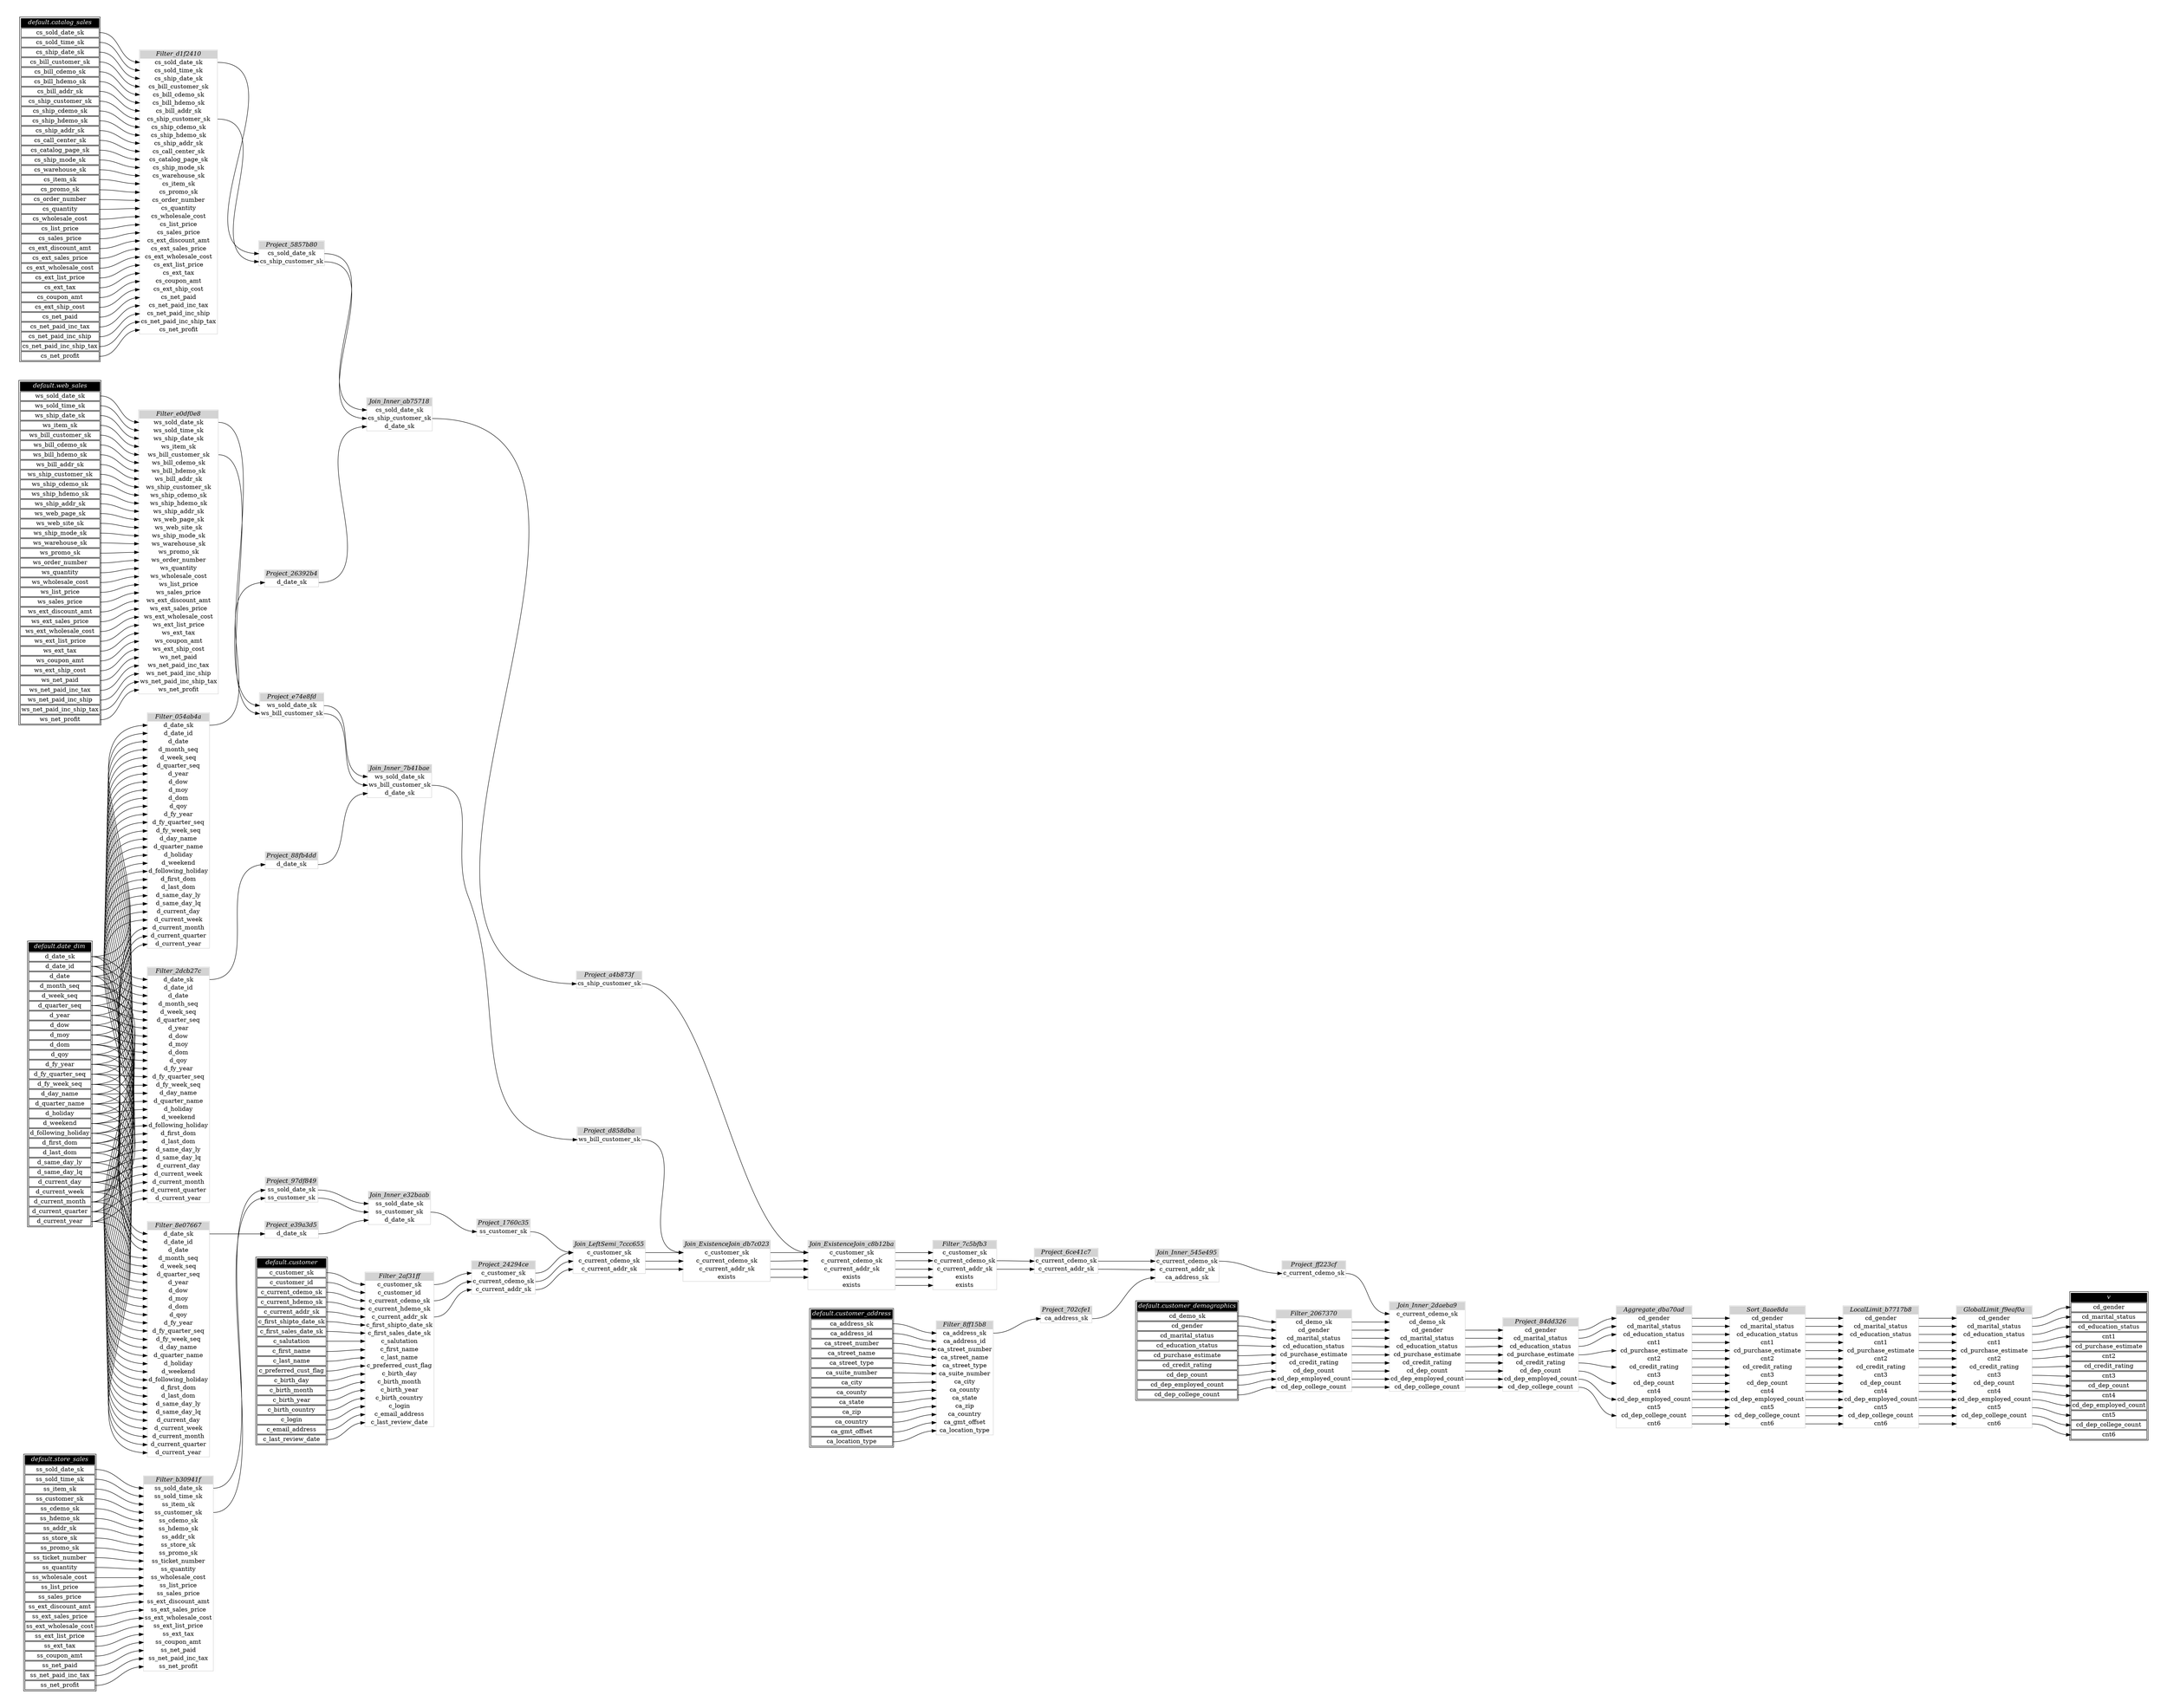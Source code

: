 // Automatically generated by TPCDSFlowTestSuite


digraph {
  graph [pad="0.5" nodesep="0.5" ranksep="1" fontname="Helvetica" rankdir=LR];
  node [shape=plaintext]

  
"Aggregate_dba70ad" [label=<
<table color="lightgray" border="1" cellborder="0" cellspacing="0">
  <tr><td bgcolor="lightgray" port="nodeName"><i>Aggregate_dba70ad</i></td></tr>
  <tr><td port="0">cd_gender</td></tr>
<tr><td port="1">cd_marital_status</td></tr>
<tr><td port="2">cd_education_status</td></tr>
<tr><td port="3">cnt1</td></tr>
<tr><td port="4">cd_purchase_estimate</td></tr>
<tr><td port="5">cnt2</td></tr>
<tr><td port="6">cd_credit_rating</td></tr>
<tr><td port="7">cnt3</td></tr>
<tr><td port="8">cd_dep_count</td></tr>
<tr><td port="9">cnt4</td></tr>
<tr><td port="10">cd_dep_employed_count</td></tr>
<tr><td port="11">cnt5</td></tr>
<tr><td port="12">cd_dep_college_count</td></tr>
<tr><td port="13">cnt6</td></tr>
</table>>];
     

"Filter_054ab4a" [label=<
<table color="lightgray" border="1" cellborder="0" cellspacing="0">
  <tr><td bgcolor="lightgray" port="nodeName"><i>Filter_054ab4a</i></td></tr>
  <tr><td port="0">d_date_sk</td></tr>
<tr><td port="1">d_date_id</td></tr>
<tr><td port="2">d_date</td></tr>
<tr><td port="3">d_month_seq</td></tr>
<tr><td port="4">d_week_seq</td></tr>
<tr><td port="5">d_quarter_seq</td></tr>
<tr><td port="6">d_year</td></tr>
<tr><td port="7">d_dow</td></tr>
<tr><td port="8">d_moy</td></tr>
<tr><td port="9">d_dom</td></tr>
<tr><td port="10">d_qoy</td></tr>
<tr><td port="11">d_fy_year</td></tr>
<tr><td port="12">d_fy_quarter_seq</td></tr>
<tr><td port="13">d_fy_week_seq</td></tr>
<tr><td port="14">d_day_name</td></tr>
<tr><td port="15">d_quarter_name</td></tr>
<tr><td port="16">d_holiday</td></tr>
<tr><td port="17">d_weekend</td></tr>
<tr><td port="18">d_following_holiday</td></tr>
<tr><td port="19">d_first_dom</td></tr>
<tr><td port="20">d_last_dom</td></tr>
<tr><td port="21">d_same_day_ly</td></tr>
<tr><td port="22">d_same_day_lq</td></tr>
<tr><td port="23">d_current_day</td></tr>
<tr><td port="24">d_current_week</td></tr>
<tr><td port="25">d_current_month</td></tr>
<tr><td port="26">d_current_quarter</td></tr>
<tr><td port="27">d_current_year</td></tr>
</table>>];
     

"Filter_2067370" [label=<
<table color="lightgray" border="1" cellborder="0" cellspacing="0">
  <tr><td bgcolor="lightgray" port="nodeName"><i>Filter_2067370</i></td></tr>
  <tr><td port="0">cd_demo_sk</td></tr>
<tr><td port="1">cd_gender</td></tr>
<tr><td port="2">cd_marital_status</td></tr>
<tr><td port="3">cd_education_status</td></tr>
<tr><td port="4">cd_purchase_estimate</td></tr>
<tr><td port="5">cd_credit_rating</td></tr>
<tr><td port="6">cd_dep_count</td></tr>
<tr><td port="7">cd_dep_employed_count</td></tr>
<tr><td port="8">cd_dep_college_count</td></tr>
</table>>];
     

"Filter_2af31ff" [label=<
<table color="lightgray" border="1" cellborder="0" cellspacing="0">
  <tr><td bgcolor="lightgray" port="nodeName"><i>Filter_2af31ff</i></td></tr>
  <tr><td port="0">c_customer_sk</td></tr>
<tr><td port="1">c_customer_id</td></tr>
<tr><td port="2">c_current_cdemo_sk</td></tr>
<tr><td port="3">c_current_hdemo_sk</td></tr>
<tr><td port="4">c_current_addr_sk</td></tr>
<tr><td port="5">c_first_shipto_date_sk</td></tr>
<tr><td port="6">c_first_sales_date_sk</td></tr>
<tr><td port="7">c_salutation</td></tr>
<tr><td port="8">c_first_name</td></tr>
<tr><td port="9">c_last_name</td></tr>
<tr><td port="10">c_preferred_cust_flag</td></tr>
<tr><td port="11">c_birth_day</td></tr>
<tr><td port="12">c_birth_month</td></tr>
<tr><td port="13">c_birth_year</td></tr>
<tr><td port="14">c_birth_country</td></tr>
<tr><td port="15">c_login</td></tr>
<tr><td port="16">c_email_address</td></tr>
<tr><td port="17">c_last_review_date</td></tr>
</table>>];
     

"Filter_2dcb27c" [label=<
<table color="lightgray" border="1" cellborder="0" cellspacing="0">
  <tr><td bgcolor="lightgray" port="nodeName"><i>Filter_2dcb27c</i></td></tr>
  <tr><td port="0">d_date_sk</td></tr>
<tr><td port="1">d_date_id</td></tr>
<tr><td port="2">d_date</td></tr>
<tr><td port="3">d_month_seq</td></tr>
<tr><td port="4">d_week_seq</td></tr>
<tr><td port="5">d_quarter_seq</td></tr>
<tr><td port="6">d_year</td></tr>
<tr><td port="7">d_dow</td></tr>
<tr><td port="8">d_moy</td></tr>
<tr><td port="9">d_dom</td></tr>
<tr><td port="10">d_qoy</td></tr>
<tr><td port="11">d_fy_year</td></tr>
<tr><td port="12">d_fy_quarter_seq</td></tr>
<tr><td port="13">d_fy_week_seq</td></tr>
<tr><td port="14">d_day_name</td></tr>
<tr><td port="15">d_quarter_name</td></tr>
<tr><td port="16">d_holiday</td></tr>
<tr><td port="17">d_weekend</td></tr>
<tr><td port="18">d_following_holiday</td></tr>
<tr><td port="19">d_first_dom</td></tr>
<tr><td port="20">d_last_dom</td></tr>
<tr><td port="21">d_same_day_ly</td></tr>
<tr><td port="22">d_same_day_lq</td></tr>
<tr><td port="23">d_current_day</td></tr>
<tr><td port="24">d_current_week</td></tr>
<tr><td port="25">d_current_month</td></tr>
<tr><td port="26">d_current_quarter</td></tr>
<tr><td port="27">d_current_year</td></tr>
</table>>];
     

"Filter_7c5bfb3" [label=<
<table color="lightgray" border="1" cellborder="0" cellspacing="0">
  <tr><td bgcolor="lightgray" port="nodeName"><i>Filter_7c5bfb3</i></td></tr>
  <tr><td port="0">c_customer_sk</td></tr>
<tr><td port="1">c_current_cdemo_sk</td></tr>
<tr><td port="2">c_current_addr_sk</td></tr>
<tr><td port="3">exists</td></tr>
<tr><td port="4">exists</td></tr>
</table>>];
     

"Filter_8e07667" [label=<
<table color="lightgray" border="1" cellborder="0" cellspacing="0">
  <tr><td bgcolor="lightgray" port="nodeName"><i>Filter_8e07667</i></td></tr>
  <tr><td port="0">d_date_sk</td></tr>
<tr><td port="1">d_date_id</td></tr>
<tr><td port="2">d_date</td></tr>
<tr><td port="3">d_month_seq</td></tr>
<tr><td port="4">d_week_seq</td></tr>
<tr><td port="5">d_quarter_seq</td></tr>
<tr><td port="6">d_year</td></tr>
<tr><td port="7">d_dow</td></tr>
<tr><td port="8">d_moy</td></tr>
<tr><td port="9">d_dom</td></tr>
<tr><td port="10">d_qoy</td></tr>
<tr><td port="11">d_fy_year</td></tr>
<tr><td port="12">d_fy_quarter_seq</td></tr>
<tr><td port="13">d_fy_week_seq</td></tr>
<tr><td port="14">d_day_name</td></tr>
<tr><td port="15">d_quarter_name</td></tr>
<tr><td port="16">d_holiday</td></tr>
<tr><td port="17">d_weekend</td></tr>
<tr><td port="18">d_following_holiday</td></tr>
<tr><td port="19">d_first_dom</td></tr>
<tr><td port="20">d_last_dom</td></tr>
<tr><td port="21">d_same_day_ly</td></tr>
<tr><td port="22">d_same_day_lq</td></tr>
<tr><td port="23">d_current_day</td></tr>
<tr><td port="24">d_current_week</td></tr>
<tr><td port="25">d_current_month</td></tr>
<tr><td port="26">d_current_quarter</td></tr>
<tr><td port="27">d_current_year</td></tr>
</table>>];
     

"Filter_8ff15b8" [label=<
<table color="lightgray" border="1" cellborder="0" cellspacing="0">
  <tr><td bgcolor="lightgray" port="nodeName"><i>Filter_8ff15b8</i></td></tr>
  <tr><td port="0">ca_address_sk</td></tr>
<tr><td port="1">ca_address_id</td></tr>
<tr><td port="2">ca_street_number</td></tr>
<tr><td port="3">ca_street_name</td></tr>
<tr><td port="4">ca_street_type</td></tr>
<tr><td port="5">ca_suite_number</td></tr>
<tr><td port="6">ca_city</td></tr>
<tr><td port="7">ca_county</td></tr>
<tr><td port="8">ca_state</td></tr>
<tr><td port="9">ca_zip</td></tr>
<tr><td port="10">ca_country</td></tr>
<tr><td port="11">ca_gmt_offset</td></tr>
<tr><td port="12">ca_location_type</td></tr>
</table>>];
     

"Filter_b30941f" [label=<
<table color="lightgray" border="1" cellborder="0" cellspacing="0">
  <tr><td bgcolor="lightgray" port="nodeName"><i>Filter_b30941f</i></td></tr>
  <tr><td port="0">ss_sold_date_sk</td></tr>
<tr><td port="1">ss_sold_time_sk</td></tr>
<tr><td port="2">ss_item_sk</td></tr>
<tr><td port="3">ss_customer_sk</td></tr>
<tr><td port="4">ss_cdemo_sk</td></tr>
<tr><td port="5">ss_hdemo_sk</td></tr>
<tr><td port="6">ss_addr_sk</td></tr>
<tr><td port="7">ss_store_sk</td></tr>
<tr><td port="8">ss_promo_sk</td></tr>
<tr><td port="9">ss_ticket_number</td></tr>
<tr><td port="10">ss_quantity</td></tr>
<tr><td port="11">ss_wholesale_cost</td></tr>
<tr><td port="12">ss_list_price</td></tr>
<tr><td port="13">ss_sales_price</td></tr>
<tr><td port="14">ss_ext_discount_amt</td></tr>
<tr><td port="15">ss_ext_sales_price</td></tr>
<tr><td port="16">ss_ext_wholesale_cost</td></tr>
<tr><td port="17">ss_ext_list_price</td></tr>
<tr><td port="18">ss_ext_tax</td></tr>
<tr><td port="19">ss_coupon_amt</td></tr>
<tr><td port="20">ss_net_paid</td></tr>
<tr><td port="21">ss_net_paid_inc_tax</td></tr>
<tr><td port="22">ss_net_profit</td></tr>
</table>>];
     

"Filter_d1f2410" [label=<
<table color="lightgray" border="1" cellborder="0" cellspacing="0">
  <tr><td bgcolor="lightgray" port="nodeName"><i>Filter_d1f2410</i></td></tr>
  <tr><td port="0">cs_sold_date_sk</td></tr>
<tr><td port="1">cs_sold_time_sk</td></tr>
<tr><td port="2">cs_ship_date_sk</td></tr>
<tr><td port="3">cs_bill_customer_sk</td></tr>
<tr><td port="4">cs_bill_cdemo_sk</td></tr>
<tr><td port="5">cs_bill_hdemo_sk</td></tr>
<tr><td port="6">cs_bill_addr_sk</td></tr>
<tr><td port="7">cs_ship_customer_sk</td></tr>
<tr><td port="8">cs_ship_cdemo_sk</td></tr>
<tr><td port="9">cs_ship_hdemo_sk</td></tr>
<tr><td port="10">cs_ship_addr_sk</td></tr>
<tr><td port="11">cs_call_center_sk</td></tr>
<tr><td port="12">cs_catalog_page_sk</td></tr>
<tr><td port="13">cs_ship_mode_sk</td></tr>
<tr><td port="14">cs_warehouse_sk</td></tr>
<tr><td port="15">cs_item_sk</td></tr>
<tr><td port="16">cs_promo_sk</td></tr>
<tr><td port="17">cs_order_number</td></tr>
<tr><td port="18">cs_quantity</td></tr>
<tr><td port="19">cs_wholesale_cost</td></tr>
<tr><td port="20">cs_list_price</td></tr>
<tr><td port="21">cs_sales_price</td></tr>
<tr><td port="22">cs_ext_discount_amt</td></tr>
<tr><td port="23">cs_ext_sales_price</td></tr>
<tr><td port="24">cs_ext_wholesale_cost</td></tr>
<tr><td port="25">cs_ext_list_price</td></tr>
<tr><td port="26">cs_ext_tax</td></tr>
<tr><td port="27">cs_coupon_amt</td></tr>
<tr><td port="28">cs_ext_ship_cost</td></tr>
<tr><td port="29">cs_net_paid</td></tr>
<tr><td port="30">cs_net_paid_inc_tax</td></tr>
<tr><td port="31">cs_net_paid_inc_ship</td></tr>
<tr><td port="32">cs_net_paid_inc_ship_tax</td></tr>
<tr><td port="33">cs_net_profit</td></tr>
</table>>];
     

"Filter_e0df0e8" [label=<
<table color="lightgray" border="1" cellborder="0" cellspacing="0">
  <tr><td bgcolor="lightgray" port="nodeName"><i>Filter_e0df0e8</i></td></tr>
  <tr><td port="0">ws_sold_date_sk</td></tr>
<tr><td port="1">ws_sold_time_sk</td></tr>
<tr><td port="2">ws_ship_date_sk</td></tr>
<tr><td port="3">ws_item_sk</td></tr>
<tr><td port="4">ws_bill_customer_sk</td></tr>
<tr><td port="5">ws_bill_cdemo_sk</td></tr>
<tr><td port="6">ws_bill_hdemo_sk</td></tr>
<tr><td port="7">ws_bill_addr_sk</td></tr>
<tr><td port="8">ws_ship_customer_sk</td></tr>
<tr><td port="9">ws_ship_cdemo_sk</td></tr>
<tr><td port="10">ws_ship_hdemo_sk</td></tr>
<tr><td port="11">ws_ship_addr_sk</td></tr>
<tr><td port="12">ws_web_page_sk</td></tr>
<tr><td port="13">ws_web_site_sk</td></tr>
<tr><td port="14">ws_ship_mode_sk</td></tr>
<tr><td port="15">ws_warehouse_sk</td></tr>
<tr><td port="16">ws_promo_sk</td></tr>
<tr><td port="17">ws_order_number</td></tr>
<tr><td port="18">ws_quantity</td></tr>
<tr><td port="19">ws_wholesale_cost</td></tr>
<tr><td port="20">ws_list_price</td></tr>
<tr><td port="21">ws_sales_price</td></tr>
<tr><td port="22">ws_ext_discount_amt</td></tr>
<tr><td port="23">ws_ext_sales_price</td></tr>
<tr><td port="24">ws_ext_wholesale_cost</td></tr>
<tr><td port="25">ws_ext_list_price</td></tr>
<tr><td port="26">ws_ext_tax</td></tr>
<tr><td port="27">ws_coupon_amt</td></tr>
<tr><td port="28">ws_ext_ship_cost</td></tr>
<tr><td port="29">ws_net_paid</td></tr>
<tr><td port="30">ws_net_paid_inc_tax</td></tr>
<tr><td port="31">ws_net_paid_inc_ship</td></tr>
<tr><td port="32">ws_net_paid_inc_ship_tax</td></tr>
<tr><td port="33">ws_net_profit</td></tr>
</table>>];
     

"GlobalLimit_f9eaf0a" [label=<
<table color="lightgray" border="1" cellborder="0" cellspacing="0">
  <tr><td bgcolor="lightgray" port="nodeName"><i>GlobalLimit_f9eaf0a</i></td></tr>
  <tr><td port="0">cd_gender</td></tr>
<tr><td port="1">cd_marital_status</td></tr>
<tr><td port="2">cd_education_status</td></tr>
<tr><td port="3">cnt1</td></tr>
<tr><td port="4">cd_purchase_estimate</td></tr>
<tr><td port="5">cnt2</td></tr>
<tr><td port="6">cd_credit_rating</td></tr>
<tr><td port="7">cnt3</td></tr>
<tr><td port="8">cd_dep_count</td></tr>
<tr><td port="9">cnt4</td></tr>
<tr><td port="10">cd_dep_employed_count</td></tr>
<tr><td port="11">cnt5</td></tr>
<tr><td port="12">cd_dep_college_count</td></tr>
<tr><td port="13">cnt6</td></tr>
</table>>];
     

"Join_ExistenceJoin_c8b12ba" [label=<
<table color="lightgray" border="1" cellborder="0" cellspacing="0">
  <tr><td bgcolor="lightgray" port="nodeName"><i>Join_ExistenceJoin_c8b12ba</i></td></tr>
  <tr><td port="0">c_customer_sk</td></tr>
<tr><td port="1">c_current_cdemo_sk</td></tr>
<tr><td port="2">c_current_addr_sk</td></tr>
<tr><td port="3">exists</td></tr>
<tr><td port="4">exists</td></tr>
</table>>];
     

"Join_ExistenceJoin_db7c023" [label=<
<table color="lightgray" border="1" cellborder="0" cellspacing="0">
  <tr><td bgcolor="lightgray" port="nodeName"><i>Join_ExistenceJoin_db7c023</i></td></tr>
  <tr><td port="0">c_customer_sk</td></tr>
<tr><td port="1">c_current_cdemo_sk</td></tr>
<tr><td port="2">c_current_addr_sk</td></tr>
<tr><td port="3">exists</td></tr>
</table>>];
     

"Join_Inner_2daeba9" [label=<
<table color="lightgray" border="1" cellborder="0" cellspacing="0">
  <tr><td bgcolor="lightgray" port="nodeName"><i>Join_Inner_2daeba9</i></td></tr>
  <tr><td port="0">c_current_cdemo_sk</td></tr>
<tr><td port="1">cd_demo_sk</td></tr>
<tr><td port="2">cd_gender</td></tr>
<tr><td port="3">cd_marital_status</td></tr>
<tr><td port="4">cd_education_status</td></tr>
<tr><td port="5">cd_purchase_estimate</td></tr>
<tr><td port="6">cd_credit_rating</td></tr>
<tr><td port="7">cd_dep_count</td></tr>
<tr><td port="8">cd_dep_employed_count</td></tr>
<tr><td port="9">cd_dep_college_count</td></tr>
</table>>];
     

"Join_Inner_545e495" [label=<
<table color="lightgray" border="1" cellborder="0" cellspacing="0">
  <tr><td bgcolor="lightgray" port="nodeName"><i>Join_Inner_545e495</i></td></tr>
  <tr><td port="0">c_current_cdemo_sk</td></tr>
<tr><td port="1">c_current_addr_sk</td></tr>
<tr><td port="2">ca_address_sk</td></tr>
</table>>];
     

"Join_Inner_7b41bae" [label=<
<table color="lightgray" border="1" cellborder="0" cellspacing="0">
  <tr><td bgcolor="lightgray" port="nodeName"><i>Join_Inner_7b41bae</i></td></tr>
  <tr><td port="0">ws_sold_date_sk</td></tr>
<tr><td port="1">ws_bill_customer_sk</td></tr>
<tr><td port="2">d_date_sk</td></tr>
</table>>];
     

"Join_Inner_ab75718" [label=<
<table color="lightgray" border="1" cellborder="0" cellspacing="0">
  <tr><td bgcolor="lightgray" port="nodeName"><i>Join_Inner_ab75718</i></td></tr>
  <tr><td port="0">cs_sold_date_sk</td></tr>
<tr><td port="1">cs_ship_customer_sk</td></tr>
<tr><td port="2">d_date_sk</td></tr>
</table>>];
     

"Join_Inner_e32baab" [label=<
<table color="lightgray" border="1" cellborder="0" cellspacing="0">
  <tr><td bgcolor="lightgray" port="nodeName"><i>Join_Inner_e32baab</i></td></tr>
  <tr><td port="0">ss_sold_date_sk</td></tr>
<tr><td port="1">ss_customer_sk</td></tr>
<tr><td port="2">d_date_sk</td></tr>
</table>>];
     

"Join_LeftSemi_7ccc655" [label=<
<table color="lightgray" border="1" cellborder="0" cellspacing="0">
  <tr><td bgcolor="lightgray" port="nodeName"><i>Join_LeftSemi_7ccc655</i></td></tr>
  <tr><td port="0">c_customer_sk</td></tr>
<tr><td port="1">c_current_cdemo_sk</td></tr>
<tr><td port="2">c_current_addr_sk</td></tr>
</table>>];
     

"LocalLimit_b7717b8" [label=<
<table color="lightgray" border="1" cellborder="0" cellspacing="0">
  <tr><td bgcolor="lightgray" port="nodeName"><i>LocalLimit_b7717b8</i></td></tr>
  <tr><td port="0">cd_gender</td></tr>
<tr><td port="1">cd_marital_status</td></tr>
<tr><td port="2">cd_education_status</td></tr>
<tr><td port="3">cnt1</td></tr>
<tr><td port="4">cd_purchase_estimate</td></tr>
<tr><td port="5">cnt2</td></tr>
<tr><td port="6">cd_credit_rating</td></tr>
<tr><td port="7">cnt3</td></tr>
<tr><td port="8">cd_dep_count</td></tr>
<tr><td port="9">cnt4</td></tr>
<tr><td port="10">cd_dep_employed_count</td></tr>
<tr><td port="11">cnt5</td></tr>
<tr><td port="12">cd_dep_college_count</td></tr>
<tr><td port="13">cnt6</td></tr>
</table>>];
     

"Project_1760c35" [label=<
<table color="lightgray" border="1" cellborder="0" cellspacing="0">
  <tr><td bgcolor="lightgray" port="nodeName"><i>Project_1760c35</i></td></tr>
  <tr><td port="0">ss_customer_sk</td></tr>
</table>>];
     

"Project_24294ce" [label=<
<table color="lightgray" border="1" cellborder="0" cellspacing="0">
  <tr><td bgcolor="lightgray" port="nodeName"><i>Project_24294ce</i></td></tr>
  <tr><td port="0">c_customer_sk</td></tr>
<tr><td port="1">c_current_cdemo_sk</td></tr>
<tr><td port="2">c_current_addr_sk</td></tr>
</table>>];
     

"Project_26392b4" [label=<
<table color="lightgray" border="1" cellborder="0" cellspacing="0">
  <tr><td bgcolor="lightgray" port="nodeName"><i>Project_26392b4</i></td></tr>
  <tr><td port="0">d_date_sk</td></tr>
</table>>];
     

"Project_5857b80" [label=<
<table color="lightgray" border="1" cellborder="0" cellspacing="0">
  <tr><td bgcolor="lightgray" port="nodeName"><i>Project_5857b80</i></td></tr>
  <tr><td port="0">cs_sold_date_sk</td></tr>
<tr><td port="1">cs_ship_customer_sk</td></tr>
</table>>];
     

"Project_6ce41c7" [label=<
<table color="lightgray" border="1" cellborder="0" cellspacing="0">
  <tr><td bgcolor="lightgray" port="nodeName"><i>Project_6ce41c7</i></td></tr>
  <tr><td port="0">c_current_cdemo_sk</td></tr>
<tr><td port="1">c_current_addr_sk</td></tr>
</table>>];
     

"Project_702cfe1" [label=<
<table color="lightgray" border="1" cellborder="0" cellspacing="0">
  <tr><td bgcolor="lightgray" port="nodeName"><i>Project_702cfe1</i></td></tr>
  <tr><td port="0">ca_address_sk</td></tr>
</table>>];
     

"Project_84dd326" [label=<
<table color="lightgray" border="1" cellborder="0" cellspacing="0">
  <tr><td bgcolor="lightgray" port="nodeName"><i>Project_84dd326</i></td></tr>
  <tr><td port="0">cd_gender</td></tr>
<tr><td port="1">cd_marital_status</td></tr>
<tr><td port="2">cd_education_status</td></tr>
<tr><td port="3">cd_purchase_estimate</td></tr>
<tr><td port="4">cd_credit_rating</td></tr>
<tr><td port="5">cd_dep_count</td></tr>
<tr><td port="6">cd_dep_employed_count</td></tr>
<tr><td port="7">cd_dep_college_count</td></tr>
</table>>];
     

"Project_88fb4dd" [label=<
<table color="lightgray" border="1" cellborder="0" cellspacing="0">
  <tr><td bgcolor="lightgray" port="nodeName"><i>Project_88fb4dd</i></td></tr>
  <tr><td port="0">d_date_sk</td></tr>
</table>>];
     

"Project_97df849" [label=<
<table color="lightgray" border="1" cellborder="0" cellspacing="0">
  <tr><td bgcolor="lightgray" port="nodeName"><i>Project_97df849</i></td></tr>
  <tr><td port="0">ss_sold_date_sk</td></tr>
<tr><td port="1">ss_customer_sk</td></tr>
</table>>];
     

"Project_a4b873f" [label=<
<table color="lightgray" border="1" cellborder="0" cellspacing="0">
  <tr><td bgcolor="lightgray" port="nodeName"><i>Project_a4b873f</i></td></tr>
  <tr><td port="0">cs_ship_customer_sk</td></tr>
</table>>];
     

"Project_d858dba" [label=<
<table color="lightgray" border="1" cellborder="0" cellspacing="0">
  <tr><td bgcolor="lightgray" port="nodeName"><i>Project_d858dba</i></td></tr>
  <tr><td port="0">ws_bill_customer_sk</td></tr>
</table>>];
     

"Project_e39a3d5" [label=<
<table color="lightgray" border="1" cellborder="0" cellspacing="0">
  <tr><td bgcolor="lightgray" port="nodeName"><i>Project_e39a3d5</i></td></tr>
  <tr><td port="0">d_date_sk</td></tr>
</table>>];
     

"Project_e74e8fd" [label=<
<table color="lightgray" border="1" cellborder="0" cellspacing="0">
  <tr><td bgcolor="lightgray" port="nodeName"><i>Project_e74e8fd</i></td></tr>
  <tr><td port="0">ws_sold_date_sk</td></tr>
<tr><td port="1">ws_bill_customer_sk</td></tr>
</table>>];
     

"Project_ff223cf" [label=<
<table color="lightgray" border="1" cellborder="0" cellspacing="0">
  <tr><td bgcolor="lightgray" port="nodeName"><i>Project_ff223cf</i></td></tr>
  <tr><td port="0">c_current_cdemo_sk</td></tr>
</table>>];
     

"Sort_8aae8da" [label=<
<table color="lightgray" border="1" cellborder="0" cellspacing="0">
  <tr><td bgcolor="lightgray" port="nodeName"><i>Sort_8aae8da</i></td></tr>
  <tr><td port="0">cd_gender</td></tr>
<tr><td port="1">cd_marital_status</td></tr>
<tr><td port="2">cd_education_status</td></tr>
<tr><td port="3">cnt1</td></tr>
<tr><td port="4">cd_purchase_estimate</td></tr>
<tr><td port="5">cnt2</td></tr>
<tr><td port="6">cd_credit_rating</td></tr>
<tr><td port="7">cnt3</td></tr>
<tr><td port="8">cd_dep_count</td></tr>
<tr><td port="9">cnt4</td></tr>
<tr><td port="10">cd_dep_employed_count</td></tr>
<tr><td port="11">cnt5</td></tr>
<tr><td port="12">cd_dep_college_count</td></tr>
<tr><td port="13">cnt6</td></tr>
</table>>];
     

"default.catalog_sales" [color="black" label=<
<table>
  <tr><td bgcolor="black" port="nodeName"><i><font color="white">default.catalog_sales</font></i></td></tr>
  <tr><td port="0">cs_sold_date_sk</td></tr>
<tr><td port="1">cs_sold_time_sk</td></tr>
<tr><td port="2">cs_ship_date_sk</td></tr>
<tr><td port="3">cs_bill_customer_sk</td></tr>
<tr><td port="4">cs_bill_cdemo_sk</td></tr>
<tr><td port="5">cs_bill_hdemo_sk</td></tr>
<tr><td port="6">cs_bill_addr_sk</td></tr>
<tr><td port="7">cs_ship_customer_sk</td></tr>
<tr><td port="8">cs_ship_cdemo_sk</td></tr>
<tr><td port="9">cs_ship_hdemo_sk</td></tr>
<tr><td port="10">cs_ship_addr_sk</td></tr>
<tr><td port="11">cs_call_center_sk</td></tr>
<tr><td port="12">cs_catalog_page_sk</td></tr>
<tr><td port="13">cs_ship_mode_sk</td></tr>
<tr><td port="14">cs_warehouse_sk</td></tr>
<tr><td port="15">cs_item_sk</td></tr>
<tr><td port="16">cs_promo_sk</td></tr>
<tr><td port="17">cs_order_number</td></tr>
<tr><td port="18">cs_quantity</td></tr>
<tr><td port="19">cs_wholesale_cost</td></tr>
<tr><td port="20">cs_list_price</td></tr>
<tr><td port="21">cs_sales_price</td></tr>
<tr><td port="22">cs_ext_discount_amt</td></tr>
<tr><td port="23">cs_ext_sales_price</td></tr>
<tr><td port="24">cs_ext_wholesale_cost</td></tr>
<tr><td port="25">cs_ext_list_price</td></tr>
<tr><td port="26">cs_ext_tax</td></tr>
<tr><td port="27">cs_coupon_amt</td></tr>
<tr><td port="28">cs_ext_ship_cost</td></tr>
<tr><td port="29">cs_net_paid</td></tr>
<tr><td port="30">cs_net_paid_inc_tax</td></tr>
<tr><td port="31">cs_net_paid_inc_ship</td></tr>
<tr><td port="32">cs_net_paid_inc_ship_tax</td></tr>
<tr><td port="33">cs_net_profit</td></tr>
</table>>];
     

"default.customer" [color="black" label=<
<table>
  <tr><td bgcolor="black" port="nodeName"><i><font color="white">default.customer</font></i></td></tr>
  <tr><td port="0">c_customer_sk</td></tr>
<tr><td port="1">c_customer_id</td></tr>
<tr><td port="2">c_current_cdemo_sk</td></tr>
<tr><td port="3">c_current_hdemo_sk</td></tr>
<tr><td port="4">c_current_addr_sk</td></tr>
<tr><td port="5">c_first_shipto_date_sk</td></tr>
<tr><td port="6">c_first_sales_date_sk</td></tr>
<tr><td port="7">c_salutation</td></tr>
<tr><td port="8">c_first_name</td></tr>
<tr><td port="9">c_last_name</td></tr>
<tr><td port="10">c_preferred_cust_flag</td></tr>
<tr><td port="11">c_birth_day</td></tr>
<tr><td port="12">c_birth_month</td></tr>
<tr><td port="13">c_birth_year</td></tr>
<tr><td port="14">c_birth_country</td></tr>
<tr><td port="15">c_login</td></tr>
<tr><td port="16">c_email_address</td></tr>
<tr><td port="17">c_last_review_date</td></tr>
</table>>];
     

"default.customer_address" [color="black" label=<
<table>
  <tr><td bgcolor="black" port="nodeName"><i><font color="white">default.customer_address</font></i></td></tr>
  <tr><td port="0">ca_address_sk</td></tr>
<tr><td port="1">ca_address_id</td></tr>
<tr><td port="2">ca_street_number</td></tr>
<tr><td port="3">ca_street_name</td></tr>
<tr><td port="4">ca_street_type</td></tr>
<tr><td port="5">ca_suite_number</td></tr>
<tr><td port="6">ca_city</td></tr>
<tr><td port="7">ca_county</td></tr>
<tr><td port="8">ca_state</td></tr>
<tr><td port="9">ca_zip</td></tr>
<tr><td port="10">ca_country</td></tr>
<tr><td port="11">ca_gmt_offset</td></tr>
<tr><td port="12">ca_location_type</td></tr>
</table>>];
     

"default.customer_demographics" [color="black" label=<
<table>
  <tr><td bgcolor="black" port="nodeName"><i><font color="white">default.customer_demographics</font></i></td></tr>
  <tr><td port="0">cd_demo_sk</td></tr>
<tr><td port="1">cd_gender</td></tr>
<tr><td port="2">cd_marital_status</td></tr>
<tr><td port="3">cd_education_status</td></tr>
<tr><td port="4">cd_purchase_estimate</td></tr>
<tr><td port="5">cd_credit_rating</td></tr>
<tr><td port="6">cd_dep_count</td></tr>
<tr><td port="7">cd_dep_employed_count</td></tr>
<tr><td port="8">cd_dep_college_count</td></tr>
</table>>];
     

"default.date_dim" [color="black" label=<
<table>
  <tr><td bgcolor="black" port="nodeName"><i><font color="white">default.date_dim</font></i></td></tr>
  <tr><td port="0">d_date_sk</td></tr>
<tr><td port="1">d_date_id</td></tr>
<tr><td port="2">d_date</td></tr>
<tr><td port="3">d_month_seq</td></tr>
<tr><td port="4">d_week_seq</td></tr>
<tr><td port="5">d_quarter_seq</td></tr>
<tr><td port="6">d_year</td></tr>
<tr><td port="7">d_dow</td></tr>
<tr><td port="8">d_moy</td></tr>
<tr><td port="9">d_dom</td></tr>
<tr><td port="10">d_qoy</td></tr>
<tr><td port="11">d_fy_year</td></tr>
<tr><td port="12">d_fy_quarter_seq</td></tr>
<tr><td port="13">d_fy_week_seq</td></tr>
<tr><td port="14">d_day_name</td></tr>
<tr><td port="15">d_quarter_name</td></tr>
<tr><td port="16">d_holiday</td></tr>
<tr><td port="17">d_weekend</td></tr>
<tr><td port="18">d_following_holiday</td></tr>
<tr><td port="19">d_first_dom</td></tr>
<tr><td port="20">d_last_dom</td></tr>
<tr><td port="21">d_same_day_ly</td></tr>
<tr><td port="22">d_same_day_lq</td></tr>
<tr><td port="23">d_current_day</td></tr>
<tr><td port="24">d_current_week</td></tr>
<tr><td port="25">d_current_month</td></tr>
<tr><td port="26">d_current_quarter</td></tr>
<tr><td port="27">d_current_year</td></tr>
</table>>];
     

"default.store_sales" [color="black" label=<
<table>
  <tr><td bgcolor="black" port="nodeName"><i><font color="white">default.store_sales</font></i></td></tr>
  <tr><td port="0">ss_sold_date_sk</td></tr>
<tr><td port="1">ss_sold_time_sk</td></tr>
<tr><td port="2">ss_item_sk</td></tr>
<tr><td port="3">ss_customer_sk</td></tr>
<tr><td port="4">ss_cdemo_sk</td></tr>
<tr><td port="5">ss_hdemo_sk</td></tr>
<tr><td port="6">ss_addr_sk</td></tr>
<tr><td port="7">ss_store_sk</td></tr>
<tr><td port="8">ss_promo_sk</td></tr>
<tr><td port="9">ss_ticket_number</td></tr>
<tr><td port="10">ss_quantity</td></tr>
<tr><td port="11">ss_wholesale_cost</td></tr>
<tr><td port="12">ss_list_price</td></tr>
<tr><td port="13">ss_sales_price</td></tr>
<tr><td port="14">ss_ext_discount_amt</td></tr>
<tr><td port="15">ss_ext_sales_price</td></tr>
<tr><td port="16">ss_ext_wholesale_cost</td></tr>
<tr><td port="17">ss_ext_list_price</td></tr>
<tr><td port="18">ss_ext_tax</td></tr>
<tr><td port="19">ss_coupon_amt</td></tr>
<tr><td port="20">ss_net_paid</td></tr>
<tr><td port="21">ss_net_paid_inc_tax</td></tr>
<tr><td port="22">ss_net_profit</td></tr>
</table>>];
     

"default.web_sales" [color="black" label=<
<table>
  <tr><td bgcolor="black" port="nodeName"><i><font color="white">default.web_sales</font></i></td></tr>
  <tr><td port="0">ws_sold_date_sk</td></tr>
<tr><td port="1">ws_sold_time_sk</td></tr>
<tr><td port="2">ws_ship_date_sk</td></tr>
<tr><td port="3">ws_item_sk</td></tr>
<tr><td port="4">ws_bill_customer_sk</td></tr>
<tr><td port="5">ws_bill_cdemo_sk</td></tr>
<tr><td port="6">ws_bill_hdemo_sk</td></tr>
<tr><td port="7">ws_bill_addr_sk</td></tr>
<tr><td port="8">ws_ship_customer_sk</td></tr>
<tr><td port="9">ws_ship_cdemo_sk</td></tr>
<tr><td port="10">ws_ship_hdemo_sk</td></tr>
<tr><td port="11">ws_ship_addr_sk</td></tr>
<tr><td port="12">ws_web_page_sk</td></tr>
<tr><td port="13">ws_web_site_sk</td></tr>
<tr><td port="14">ws_ship_mode_sk</td></tr>
<tr><td port="15">ws_warehouse_sk</td></tr>
<tr><td port="16">ws_promo_sk</td></tr>
<tr><td port="17">ws_order_number</td></tr>
<tr><td port="18">ws_quantity</td></tr>
<tr><td port="19">ws_wholesale_cost</td></tr>
<tr><td port="20">ws_list_price</td></tr>
<tr><td port="21">ws_sales_price</td></tr>
<tr><td port="22">ws_ext_discount_amt</td></tr>
<tr><td port="23">ws_ext_sales_price</td></tr>
<tr><td port="24">ws_ext_wholesale_cost</td></tr>
<tr><td port="25">ws_ext_list_price</td></tr>
<tr><td port="26">ws_ext_tax</td></tr>
<tr><td port="27">ws_coupon_amt</td></tr>
<tr><td port="28">ws_ext_ship_cost</td></tr>
<tr><td port="29">ws_net_paid</td></tr>
<tr><td port="30">ws_net_paid_inc_tax</td></tr>
<tr><td port="31">ws_net_paid_inc_ship</td></tr>
<tr><td port="32">ws_net_paid_inc_ship_tax</td></tr>
<tr><td port="33">ws_net_profit</td></tr>
</table>>];
     

"v" [color="black" label=<
<table>
  <tr><td bgcolor="black" port="nodeName"><i><font color="white">v</font></i></td></tr>
  <tr><td port="0">cd_gender</td></tr>
<tr><td port="1">cd_marital_status</td></tr>
<tr><td port="2">cd_education_status</td></tr>
<tr><td port="3">cnt1</td></tr>
<tr><td port="4">cd_purchase_estimate</td></tr>
<tr><td port="5">cnt2</td></tr>
<tr><td port="6">cd_credit_rating</td></tr>
<tr><td port="7">cnt3</td></tr>
<tr><td port="8">cd_dep_count</td></tr>
<tr><td port="9">cnt4</td></tr>
<tr><td port="10">cd_dep_employed_count</td></tr>
<tr><td port="11">cnt5</td></tr>
<tr><td port="12">cd_dep_college_count</td></tr>
<tr><td port="13">cnt6</td></tr>
</table>>];
     
  "Aggregate_dba70ad":0 -> "Sort_8aae8da":0;
"Aggregate_dba70ad":1 -> "Sort_8aae8da":1;
"Aggregate_dba70ad":10 -> "Sort_8aae8da":10;
"Aggregate_dba70ad":11 -> "Sort_8aae8da":11;
"Aggregate_dba70ad":12 -> "Sort_8aae8da":12;
"Aggregate_dba70ad":13 -> "Sort_8aae8da":13;
"Aggregate_dba70ad":2 -> "Sort_8aae8da":2;
"Aggregate_dba70ad":3 -> "Sort_8aae8da":3;
"Aggregate_dba70ad":4 -> "Sort_8aae8da":4;
"Aggregate_dba70ad":5 -> "Sort_8aae8da":5;
"Aggregate_dba70ad":6 -> "Sort_8aae8da":6;
"Aggregate_dba70ad":7 -> "Sort_8aae8da":7;
"Aggregate_dba70ad":8 -> "Sort_8aae8da":8;
"Aggregate_dba70ad":9 -> "Sort_8aae8da":9;
"Filter_054ab4a":0 -> "Project_26392b4":0;
"Filter_2067370":0 -> "Join_Inner_2daeba9":1;
"Filter_2067370":1 -> "Join_Inner_2daeba9":2;
"Filter_2067370":2 -> "Join_Inner_2daeba9":3;
"Filter_2067370":3 -> "Join_Inner_2daeba9":4;
"Filter_2067370":4 -> "Join_Inner_2daeba9":5;
"Filter_2067370":5 -> "Join_Inner_2daeba9":6;
"Filter_2067370":6 -> "Join_Inner_2daeba9":7;
"Filter_2067370":7 -> "Join_Inner_2daeba9":8;
"Filter_2067370":8 -> "Join_Inner_2daeba9":9;
"Filter_2af31ff":0 -> "Project_24294ce":0;
"Filter_2af31ff":2 -> "Project_24294ce":1;
"Filter_2af31ff":4 -> "Project_24294ce":2;
"Filter_2dcb27c":0 -> "Project_88fb4dd":0;
"Filter_7c5bfb3":1 -> "Project_6ce41c7":0;
"Filter_7c5bfb3":2 -> "Project_6ce41c7":1;
"Filter_8e07667":0 -> "Project_e39a3d5":0;
"Filter_8ff15b8":0 -> "Project_702cfe1":0;
"Filter_b30941f":0 -> "Project_97df849":0;
"Filter_b30941f":3 -> "Project_97df849":1;
"Filter_d1f2410":0 -> "Project_5857b80":0;
"Filter_d1f2410":7 -> "Project_5857b80":1;
"Filter_e0df0e8":0 -> "Project_e74e8fd":0;
"Filter_e0df0e8":4 -> "Project_e74e8fd":1;
"GlobalLimit_f9eaf0a":0 -> "v":0;
"GlobalLimit_f9eaf0a":1 -> "v":1;
"GlobalLimit_f9eaf0a":10 -> "v":10;
"GlobalLimit_f9eaf0a":11 -> "v":11;
"GlobalLimit_f9eaf0a":12 -> "v":12;
"GlobalLimit_f9eaf0a":13 -> "v":13;
"GlobalLimit_f9eaf0a":2 -> "v":2;
"GlobalLimit_f9eaf0a":3 -> "v":3;
"GlobalLimit_f9eaf0a":4 -> "v":4;
"GlobalLimit_f9eaf0a":5 -> "v":5;
"GlobalLimit_f9eaf0a":6 -> "v":6;
"GlobalLimit_f9eaf0a":7 -> "v":7;
"GlobalLimit_f9eaf0a":8 -> "v":8;
"GlobalLimit_f9eaf0a":9 -> "v":9;
"Join_ExistenceJoin_c8b12ba":0 -> "Filter_7c5bfb3":0;
"Join_ExistenceJoin_c8b12ba":1 -> "Filter_7c5bfb3":1;
"Join_ExistenceJoin_c8b12ba":2 -> "Filter_7c5bfb3":2;
"Join_ExistenceJoin_c8b12ba":3 -> "Filter_7c5bfb3":3;
"Join_ExistenceJoin_c8b12ba":4 -> "Filter_7c5bfb3":4;
"Join_ExistenceJoin_db7c023":0 -> "Join_ExistenceJoin_c8b12ba":0;
"Join_ExistenceJoin_db7c023":1 -> "Join_ExistenceJoin_c8b12ba":1;
"Join_ExistenceJoin_db7c023":2 -> "Join_ExistenceJoin_c8b12ba":2;
"Join_ExistenceJoin_db7c023":3 -> "Join_ExistenceJoin_c8b12ba":3;
"Join_Inner_2daeba9":2 -> "Project_84dd326":0;
"Join_Inner_2daeba9":3 -> "Project_84dd326":1;
"Join_Inner_2daeba9":4 -> "Project_84dd326":2;
"Join_Inner_2daeba9":5 -> "Project_84dd326":3;
"Join_Inner_2daeba9":6 -> "Project_84dd326":4;
"Join_Inner_2daeba9":7 -> "Project_84dd326":5;
"Join_Inner_2daeba9":8 -> "Project_84dd326":6;
"Join_Inner_2daeba9":9 -> "Project_84dd326":7;
"Join_Inner_545e495":0 -> "Project_ff223cf":0;
"Join_Inner_7b41bae":1 -> "Project_d858dba":0;
"Join_Inner_ab75718":1 -> "Project_a4b873f":0;
"Join_Inner_e32baab":1 -> "Project_1760c35":0;
"Join_LeftSemi_7ccc655":0 -> "Join_ExistenceJoin_db7c023":0;
"Join_LeftSemi_7ccc655":1 -> "Join_ExistenceJoin_db7c023":1;
"Join_LeftSemi_7ccc655":2 -> "Join_ExistenceJoin_db7c023":2;
"LocalLimit_b7717b8":0 -> "GlobalLimit_f9eaf0a":0;
"LocalLimit_b7717b8":1 -> "GlobalLimit_f9eaf0a":1;
"LocalLimit_b7717b8":10 -> "GlobalLimit_f9eaf0a":10;
"LocalLimit_b7717b8":11 -> "GlobalLimit_f9eaf0a":11;
"LocalLimit_b7717b8":12 -> "GlobalLimit_f9eaf0a":12;
"LocalLimit_b7717b8":13 -> "GlobalLimit_f9eaf0a":13;
"LocalLimit_b7717b8":2 -> "GlobalLimit_f9eaf0a":2;
"LocalLimit_b7717b8":3 -> "GlobalLimit_f9eaf0a":3;
"LocalLimit_b7717b8":4 -> "GlobalLimit_f9eaf0a":4;
"LocalLimit_b7717b8":5 -> "GlobalLimit_f9eaf0a":5;
"LocalLimit_b7717b8":6 -> "GlobalLimit_f9eaf0a":6;
"LocalLimit_b7717b8":7 -> "GlobalLimit_f9eaf0a":7;
"LocalLimit_b7717b8":8 -> "GlobalLimit_f9eaf0a":8;
"LocalLimit_b7717b8":9 -> "GlobalLimit_f9eaf0a":9;
"Project_1760c35":0 -> "Join_LeftSemi_7ccc655":0;
"Project_24294ce":0 -> "Join_LeftSemi_7ccc655":0;
"Project_24294ce":1 -> "Join_LeftSemi_7ccc655":1;
"Project_24294ce":2 -> "Join_LeftSemi_7ccc655":2;
"Project_26392b4":0 -> "Join_Inner_ab75718":2;
"Project_5857b80":0 -> "Join_Inner_ab75718":0;
"Project_5857b80":1 -> "Join_Inner_ab75718":1;
"Project_6ce41c7":0 -> "Join_Inner_545e495":0;
"Project_6ce41c7":1 -> "Join_Inner_545e495":1;
"Project_702cfe1":0 -> "Join_Inner_545e495":2;
"Project_84dd326":0 -> "Aggregate_dba70ad":0;
"Project_84dd326":1 -> "Aggregate_dba70ad":1;
"Project_84dd326":2 -> "Aggregate_dba70ad":2;
"Project_84dd326":3 -> "Aggregate_dba70ad":4;
"Project_84dd326":4 -> "Aggregate_dba70ad":6;
"Project_84dd326":5 -> "Aggregate_dba70ad":8;
"Project_84dd326":6 -> "Aggregate_dba70ad":10;
"Project_84dd326":7 -> "Aggregate_dba70ad":12;
"Project_88fb4dd":0 -> "Join_Inner_7b41bae":2;
"Project_97df849":0 -> "Join_Inner_e32baab":0;
"Project_97df849":1 -> "Join_Inner_e32baab":1;
"Project_a4b873f":0 -> "Join_ExistenceJoin_c8b12ba":0;
"Project_d858dba":0 -> "Join_ExistenceJoin_db7c023":0;
"Project_e39a3d5":0 -> "Join_Inner_e32baab":2;
"Project_e74e8fd":0 -> "Join_Inner_7b41bae":0;
"Project_e74e8fd":1 -> "Join_Inner_7b41bae":1;
"Project_ff223cf":0 -> "Join_Inner_2daeba9":0;
"Sort_8aae8da":0 -> "LocalLimit_b7717b8":0;
"Sort_8aae8da":1 -> "LocalLimit_b7717b8":1;
"Sort_8aae8da":10 -> "LocalLimit_b7717b8":10;
"Sort_8aae8da":11 -> "LocalLimit_b7717b8":11;
"Sort_8aae8da":12 -> "LocalLimit_b7717b8":12;
"Sort_8aae8da":13 -> "LocalLimit_b7717b8":13;
"Sort_8aae8da":2 -> "LocalLimit_b7717b8":2;
"Sort_8aae8da":3 -> "LocalLimit_b7717b8":3;
"Sort_8aae8da":4 -> "LocalLimit_b7717b8":4;
"Sort_8aae8da":5 -> "LocalLimit_b7717b8":5;
"Sort_8aae8da":6 -> "LocalLimit_b7717b8":6;
"Sort_8aae8da":7 -> "LocalLimit_b7717b8":7;
"Sort_8aae8da":8 -> "LocalLimit_b7717b8":8;
"Sort_8aae8da":9 -> "LocalLimit_b7717b8":9;
"default.catalog_sales":0 -> "Filter_d1f2410":0;
"default.catalog_sales":1 -> "Filter_d1f2410":1;
"default.catalog_sales":10 -> "Filter_d1f2410":10;
"default.catalog_sales":11 -> "Filter_d1f2410":11;
"default.catalog_sales":12 -> "Filter_d1f2410":12;
"default.catalog_sales":13 -> "Filter_d1f2410":13;
"default.catalog_sales":14 -> "Filter_d1f2410":14;
"default.catalog_sales":15 -> "Filter_d1f2410":15;
"default.catalog_sales":16 -> "Filter_d1f2410":16;
"default.catalog_sales":17 -> "Filter_d1f2410":17;
"default.catalog_sales":18 -> "Filter_d1f2410":18;
"default.catalog_sales":19 -> "Filter_d1f2410":19;
"default.catalog_sales":2 -> "Filter_d1f2410":2;
"default.catalog_sales":20 -> "Filter_d1f2410":20;
"default.catalog_sales":21 -> "Filter_d1f2410":21;
"default.catalog_sales":22 -> "Filter_d1f2410":22;
"default.catalog_sales":23 -> "Filter_d1f2410":23;
"default.catalog_sales":24 -> "Filter_d1f2410":24;
"default.catalog_sales":25 -> "Filter_d1f2410":25;
"default.catalog_sales":26 -> "Filter_d1f2410":26;
"default.catalog_sales":27 -> "Filter_d1f2410":27;
"default.catalog_sales":28 -> "Filter_d1f2410":28;
"default.catalog_sales":29 -> "Filter_d1f2410":29;
"default.catalog_sales":3 -> "Filter_d1f2410":3;
"default.catalog_sales":30 -> "Filter_d1f2410":30;
"default.catalog_sales":31 -> "Filter_d1f2410":31;
"default.catalog_sales":32 -> "Filter_d1f2410":32;
"default.catalog_sales":33 -> "Filter_d1f2410":33;
"default.catalog_sales":4 -> "Filter_d1f2410":4;
"default.catalog_sales":5 -> "Filter_d1f2410":5;
"default.catalog_sales":6 -> "Filter_d1f2410":6;
"default.catalog_sales":7 -> "Filter_d1f2410":7;
"default.catalog_sales":8 -> "Filter_d1f2410":8;
"default.catalog_sales":9 -> "Filter_d1f2410":9;
"default.customer":0 -> "Filter_2af31ff":0;
"default.customer":1 -> "Filter_2af31ff":1;
"default.customer":10 -> "Filter_2af31ff":10;
"default.customer":11 -> "Filter_2af31ff":11;
"default.customer":12 -> "Filter_2af31ff":12;
"default.customer":13 -> "Filter_2af31ff":13;
"default.customer":14 -> "Filter_2af31ff":14;
"default.customer":15 -> "Filter_2af31ff":15;
"default.customer":16 -> "Filter_2af31ff":16;
"default.customer":17 -> "Filter_2af31ff":17;
"default.customer":2 -> "Filter_2af31ff":2;
"default.customer":3 -> "Filter_2af31ff":3;
"default.customer":4 -> "Filter_2af31ff":4;
"default.customer":5 -> "Filter_2af31ff":5;
"default.customer":6 -> "Filter_2af31ff":6;
"default.customer":7 -> "Filter_2af31ff":7;
"default.customer":8 -> "Filter_2af31ff":8;
"default.customer":9 -> "Filter_2af31ff":9;
"default.customer_address":0 -> "Filter_8ff15b8":0;
"default.customer_address":1 -> "Filter_8ff15b8":1;
"default.customer_address":10 -> "Filter_8ff15b8":10;
"default.customer_address":11 -> "Filter_8ff15b8":11;
"default.customer_address":12 -> "Filter_8ff15b8":12;
"default.customer_address":2 -> "Filter_8ff15b8":2;
"default.customer_address":3 -> "Filter_8ff15b8":3;
"default.customer_address":4 -> "Filter_8ff15b8":4;
"default.customer_address":5 -> "Filter_8ff15b8":5;
"default.customer_address":6 -> "Filter_8ff15b8":6;
"default.customer_address":7 -> "Filter_8ff15b8":7;
"default.customer_address":8 -> "Filter_8ff15b8":8;
"default.customer_address":9 -> "Filter_8ff15b8":9;
"default.customer_demographics":0 -> "Filter_2067370":0;
"default.customer_demographics":1 -> "Filter_2067370":1;
"default.customer_demographics":2 -> "Filter_2067370":2;
"default.customer_demographics":3 -> "Filter_2067370":3;
"default.customer_demographics":4 -> "Filter_2067370":4;
"default.customer_demographics":5 -> "Filter_2067370":5;
"default.customer_demographics":6 -> "Filter_2067370":6;
"default.customer_demographics":7 -> "Filter_2067370":7;
"default.customer_demographics":8 -> "Filter_2067370":8;
"default.date_dim":0 -> "Filter_054ab4a":0;
"default.date_dim":0 -> "Filter_2dcb27c":0;
"default.date_dim":0 -> "Filter_8e07667":0;
"default.date_dim":1 -> "Filter_054ab4a":1;
"default.date_dim":1 -> "Filter_2dcb27c":1;
"default.date_dim":1 -> "Filter_8e07667":1;
"default.date_dim":10 -> "Filter_054ab4a":10;
"default.date_dim":10 -> "Filter_2dcb27c":10;
"default.date_dim":10 -> "Filter_8e07667":10;
"default.date_dim":11 -> "Filter_054ab4a":11;
"default.date_dim":11 -> "Filter_2dcb27c":11;
"default.date_dim":11 -> "Filter_8e07667":11;
"default.date_dim":12 -> "Filter_054ab4a":12;
"default.date_dim":12 -> "Filter_2dcb27c":12;
"default.date_dim":12 -> "Filter_8e07667":12;
"default.date_dim":13 -> "Filter_054ab4a":13;
"default.date_dim":13 -> "Filter_2dcb27c":13;
"default.date_dim":13 -> "Filter_8e07667":13;
"default.date_dim":14 -> "Filter_054ab4a":14;
"default.date_dim":14 -> "Filter_2dcb27c":14;
"default.date_dim":14 -> "Filter_8e07667":14;
"default.date_dim":15 -> "Filter_054ab4a":15;
"default.date_dim":15 -> "Filter_2dcb27c":15;
"default.date_dim":15 -> "Filter_8e07667":15;
"default.date_dim":16 -> "Filter_054ab4a":16;
"default.date_dim":16 -> "Filter_2dcb27c":16;
"default.date_dim":16 -> "Filter_8e07667":16;
"default.date_dim":17 -> "Filter_054ab4a":17;
"default.date_dim":17 -> "Filter_2dcb27c":17;
"default.date_dim":17 -> "Filter_8e07667":17;
"default.date_dim":18 -> "Filter_054ab4a":18;
"default.date_dim":18 -> "Filter_2dcb27c":18;
"default.date_dim":18 -> "Filter_8e07667":18;
"default.date_dim":19 -> "Filter_054ab4a":19;
"default.date_dim":19 -> "Filter_2dcb27c":19;
"default.date_dim":19 -> "Filter_8e07667":19;
"default.date_dim":2 -> "Filter_054ab4a":2;
"default.date_dim":2 -> "Filter_2dcb27c":2;
"default.date_dim":2 -> "Filter_8e07667":2;
"default.date_dim":20 -> "Filter_054ab4a":20;
"default.date_dim":20 -> "Filter_2dcb27c":20;
"default.date_dim":20 -> "Filter_8e07667":20;
"default.date_dim":21 -> "Filter_054ab4a":21;
"default.date_dim":21 -> "Filter_2dcb27c":21;
"default.date_dim":21 -> "Filter_8e07667":21;
"default.date_dim":22 -> "Filter_054ab4a":22;
"default.date_dim":22 -> "Filter_2dcb27c":22;
"default.date_dim":22 -> "Filter_8e07667":22;
"default.date_dim":23 -> "Filter_054ab4a":23;
"default.date_dim":23 -> "Filter_2dcb27c":23;
"default.date_dim":23 -> "Filter_8e07667":23;
"default.date_dim":24 -> "Filter_054ab4a":24;
"default.date_dim":24 -> "Filter_2dcb27c":24;
"default.date_dim":24 -> "Filter_8e07667":24;
"default.date_dim":25 -> "Filter_054ab4a":25;
"default.date_dim":25 -> "Filter_2dcb27c":25;
"default.date_dim":25 -> "Filter_8e07667":25;
"default.date_dim":26 -> "Filter_054ab4a":26;
"default.date_dim":26 -> "Filter_2dcb27c":26;
"default.date_dim":26 -> "Filter_8e07667":26;
"default.date_dim":27 -> "Filter_054ab4a":27;
"default.date_dim":27 -> "Filter_2dcb27c":27;
"default.date_dim":27 -> "Filter_8e07667":27;
"default.date_dim":3 -> "Filter_054ab4a":3;
"default.date_dim":3 -> "Filter_2dcb27c":3;
"default.date_dim":3 -> "Filter_8e07667":3;
"default.date_dim":4 -> "Filter_054ab4a":4;
"default.date_dim":4 -> "Filter_2dcb27c":4;
"default.date_dim":4 -> "Filter_8e07667":4;
"default.date_dim":5 -> "Filter_054ab4a":5;
"default.date_dim":5 -> "Filter_2dcb27c":5;
"default.date_dim":5 -> "Filter_8e07667":5;
"default.date_dim":6 -> "Filter_054ab4a":6;
"default.date_dim":6 -> "Filter_2dcb27c":6;
"default.date_dim":6 -> "Filter_8e07667":6;
"default.date_dim":7 -> "Filter_054ab4a":7;
"default.date_dim":7 -> "Filter_2dcb27c":7;
"default.date_dim":7 -> "Filter_8e07667":7;
"default.date_dim":8 -> "Filter_054ab4a":8;
"default.date_dim":8 -> "Filter_2dcb27c":8;
"default.date_dim":8 -> "Filter_8e07667":8;
"default.date_dim":9 -> "Filter_054ab4a":9;
"default.date_dim":9 -> "Filter_2dcb27c":9;
"default.date_dim":9 -> "Filter_8e07667":9;
"default.store_sales":0 -> "Filter_b30941f":0;
"default.store_sales":1 -> "Filter_b30941f":1;
"default.store_sales":10 -> "Filter_b30941f":10;
"default.store_sales":11 -> "Filter_b30941f":11;
"default.store_sales":12 -> "Filter_b30941f":12;
"default.store_sales":13 -> "Filter_b30941f":13;
"default.store_sales":14 -> "Filter_b30941f":14;
"default.store_sales":15 -> "Filter_b30941f":15;
"default.store_sales":16 -> "Filter_b30941f":16;
"default.store_sales":17 -> "Filter_b30941f":17;
"default.store_sales":18 -> "Filter_b30941f":18;
"default.store_sales":19 -> "Filter_b30941f":19;
"default.store_sales":2 -> "Filter_b30941f":2;
"default.store_sales":20 -> "Filter_b30941f":20;
"default.store_sales":21 -> "Filter_b30941f":21;
"default.store_sales":22 -> "Filter_b30941f":22;
"default.store_sales":3 -> "Filter_b30941f":3;
"default.store_sales":4 -> "Filter_b30941f":4;
"default.store_sales":5 -> "Filter_b30941f":5;
"default.store_sales":6 -> "Filter_b30941f":6;
"default.store_sales":7 -> "Filter_b30941f":7;
"default.store_sales":8 -> "Filter_b30941f":8;
"default.store_sales":9 -> "Filter_b30941f":9;
"default.web_sales":0 -> "Filter_e0df0e8":0;
"default.web_sales":1 -> "Filter_e0df0e8":1;
"default.web_sales":10 -> "Filter_e0df0e8":10;
"default.web_sales":11 -> "Filter_e0df0e8":11;
"default.web_sales":12 -> "Filter_e0df0e8":12;
"default.web_sales":13 -> "Filter_e0df0e8":13;
"default.web_sales":14 -> "Filter_e0df0e8":14;
"default.web_sales":15 -> "Filter_e0df0e8":15;
"default.web_sales":16 -> "Filter_e0df0e8":16;
"default.web_sales":17 -> "Filter_e0df0e8":17;
"default.web_sales":18 -> "Filter_e0df0e8":18;
"default.web_sales":19 -> "Filter_e0df0e8":19;
"default.web_sales":2 -> "Filter_e0df0e8":2;
"default.web_sales":20 -> "Filter_e0df0e8":20;
"default.web_sales":21 -> "Filter_e0df0e8":21;
"default.web_sales":22 -> "Filter_e0df0e8":22;
"default.web_sales":23 -> "Filter_e0df0e8":23;
"default.web_sales":24 -> "Filter_e0df0e8":24;
"default.web_sales":25 -> "Filter_e0df0e8":25;
"default.web_sales":26 -> "Filter_e0df0e8":26;
"default.web_sales":27 -> "Filter_e0df0e8":27;
"default.web_sales":28 -> "Filter_e0df0e8":28;
"default.web_sales":29 -> "Filter_e0df0e8":29;
"default.web_sales":3 -> "Filter_e0df0e8":3;
"default.web_sales":30 -> "Filter_e0df0e8":30;
"default.web_sales":31 -> "Filter_e0df0e8":31;
"default.web_sales":32 -> "Filter_e0df0e8":32;
"default.web_sales":33 -> "Filter_e0df0e8":33;
"default.web_sales":4 -> "Filter_e0df0e8":4;
"default.web_sales":5 -> "Filter_e0df0e8":5;
"default.web_sales":6 -> "Filter_e0df0e8":6;
"default.web_sales":7 -> "Filter_e0df0e8":7;
"default.web_sales":8 -> "Filter_e0df0e8":8;
"default.web_sales":9 -> "Filter_e0df0e8":9;
}
       